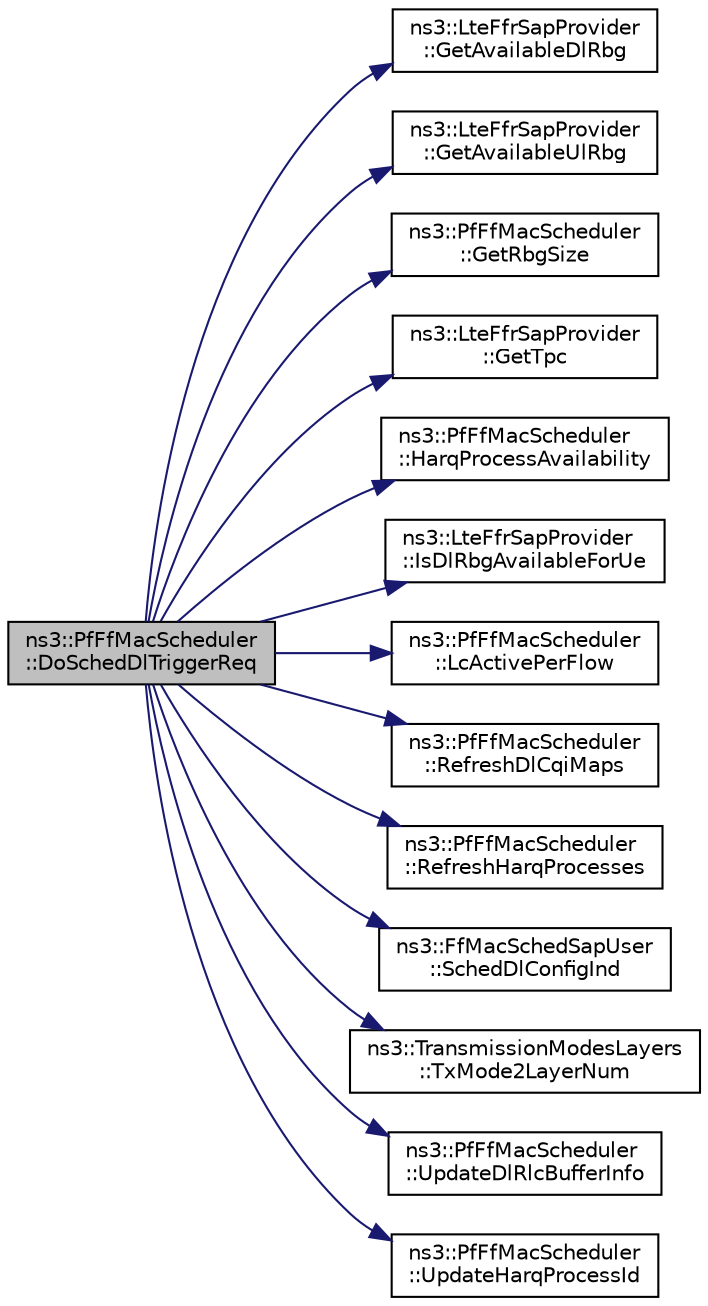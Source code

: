 digraph "ns3::PfFfMacScheduler::DoSchedDlTriggerReq"
{
 // LATEX_PDF_SIZE
  edge [fontname="Helvetica",fontsize="10",labelfontname="Helvetica",labelfontsize="10"];
  node [fontname="Helvetica",fontsize="10",shape=record];
  rankdir="LR";
  Node1 [label="ns3::PfFfMacScheduler\l::DoSchedDlTriggerReq",height=0.2,width=0.4,color="black", fillcolor="grey75", style="filled", fontcolor="black",tooltip="Sched DL trigger request."];
  Node1 -> Node2 [color="midnightblue",fontsize="10",style="solid",fontname="Helvetica"];
  Node2 [label="ns3::LteFfrSapProvider\l::GetAvailableDlRbg",height=0.2,width=0.4,color="black", fillcolor="white", style="filled",URL="$classns3_1_1_lte_ffr_sap_provider.html#ad60306dae43b74dc25b65f81d6587a24",tooltip="Get vector of available RBG in DL for this Cell."];
  Node1 -> Node3 [color="midnightblue",fontsize="10",style="solid",fontname="Helvetica"];
  Node3 [label="ns3::LteFfrSapProvider\l::GetAvailableUlRbg",height=0.2,width=0.4,color="black", fillcolor="white", style="filled",URL="$classns3_1_1_lte_ffr_sap_provider.html#aafd23b22a27ec83e03d54795c122d175",tooltip="Get vector of available RB in UL for this Cell."];
  Node1 -> Node4 [color="midnightblue",fontsize="10",style="solid",fontname="Helvetica"];
  Node4 [label="ns3::PfFfMacScheduler\l::GetRbgSize",height=0.2,width=0.4,color="black", fillcolor="white", style="filled",URL="$classns3_1_1_pf_ff_mac_scheduler.html#ae707fd496af66bc87fc7e51d212bafc3",tooltip="Get RBG size."];
  Node1 -> Node5 [color="midnightblue",fontsize="10",style="solid",fontname="Helvetica"];
  Node5 [label="ns3::LteFfrSapProvider\l::GetTpc",height=0.2,width=0.4,color="black", fillcolor="white", style="filled",URL="$classns3_1_1_lte_ffr_sap_provider.html#a0021d72c12fdaddd3817ef0eb5a7cd4e",tooltip="GetTpc."];
  Node1 -> Node6 [color="midnightblue",fontsize="10",style="solid",fontname="Helvetica"];
  Node6 [label="ns3::PfFfMacScheduler\l::HarqProcessAvailability",height=0.2,width=0.4,color="black", fillcolor="white", style="filled",URL="$classns3_1_1_pf_ff_mac_scheduler.html#abe0908df952c152cd48cc185e6ea1272",tooltip="Return the availability of free process for the RNTI specified."];
  Node1 -> Node7 [color="midnightblue",fontsize="10",style="solid",fontname="Helvetica"];
  Node7 [label="ns3::LteFfrSapProvider\l::IsDlRbgAvailableForUe",height=0.2,width=0.4,color="black", fillcolor="white", style="filled",URL="$classns3_1_1_lte_ffr_sap_provider.html#a91f4de3c794d2a32fae5bcfafd88b6fa",tooltip="Check if UE can be served on i-th RB in DL."];
  Node1 -> Node8 [color="midnightblue",fontsize="10",style="solid",fontname="Helvetica"];
  Node8 [label="ns3::PfFfMacScheduler\l::LcActivePerFlow",height=0.2,width=0.4,color="black", fillcolor="white", style="filled",URL="$classns3_1_1_pf_ff_mac_scheduler.html#a79713faaa61d582957a8289019018089",tooltip="LC active per flow."];
  Node1 -> Node9 [color="midnightblue",fontsize="10",style="solid",fontname="Helvetica"];
  Node9 [label="ns3::PfFfMacScheduler\l::RefreshDlCqiMaps",height=0.2,width=0.4,color="black", fillcolor="white", style="filled",URL="$classns3_1_1_pf_ff_mac_scheduler.html#a5388e0f10ab7d36f49d4eb66e53504bd",tooltip="Refresh DL CQI maps."];
  Node1 -> Node10 [color="midnightblue",fontsize="10",style="solid",fontname="Helvetica"];
  Node10 [label="ns3::PfFfMacScheduler\l::RefreshHarqProcesses",height=0.2,width=0.4,color="black", fillcolor="white", style="filled",URL="$classns3_1_1_pf_ff_mac_scheduler.html#a00c00addd2a64aea7844298088f66e30",tooltip="Refresh HARQ processes according to the timers."];
  Node1 -> Node11 [color="midnightblue",fontsize="10",style="solid",fontname="Helvetica"];
  Node11 [label="ns3::FfMacSchedSapUser\l::SchedDlConfigInd",height=0.2,width=0.4,color="black", fillcolor="white", style="filled",URL="$classns3_1_1_ff_mac_sched_sap_user.html#a28f8484af5a32a45ee6c0e51770d83f7",tooltip="SCHED_DL_CONFIG_IND."];
  Node1 -> Node12 [color="midnightblue",fontsize="10",style="solid",fontname="Helvetica"];
  Node12 [label="ns3::TransmissionModesLayers\l::TxMode2LayerNum",height=0.2,width=0.4,color="black", fillcolor="white", style="filled",URL="$classns3_1_1_transmission_modes_layers.html#a31f608b7bfaa77440fe4cb85ad035329",tooltip="Transmit mode 2 layer number."];
  Node1 -> Node13 [color="midnightblue",fontsize="10",style="solid",fontname="Helvetica"];
  Node13 [label="ns3::PfFfMacScheduler\l::UpdateDlRlcBufferInfo",height=0.2,width=0.4,color="black", fillcolor="white", style="filled",URL="$classns3_1_1_pf_ff_mac_scheduler.html#aca3332c10f1c59e1279001247ca7da79",tooltip="Update DL RCL buffer info."];
  Node1 -> Node14 [color="midnightblue",fontsize="10",style="solid",fontname="Helvetica"];
  Node14 [label="ns3::PfFfMacScheduler\l::UpdateHarqProcessId",height=0.2,width=0.4,color="black", fillcolor="white", style="filled",URL="$classns3_1_1_pf_ff_mac_scheduler.html#ac9ae283895ee58f636597117be34f959",tooltip="Update and return a new process Id for the RNTI specified."];
}
